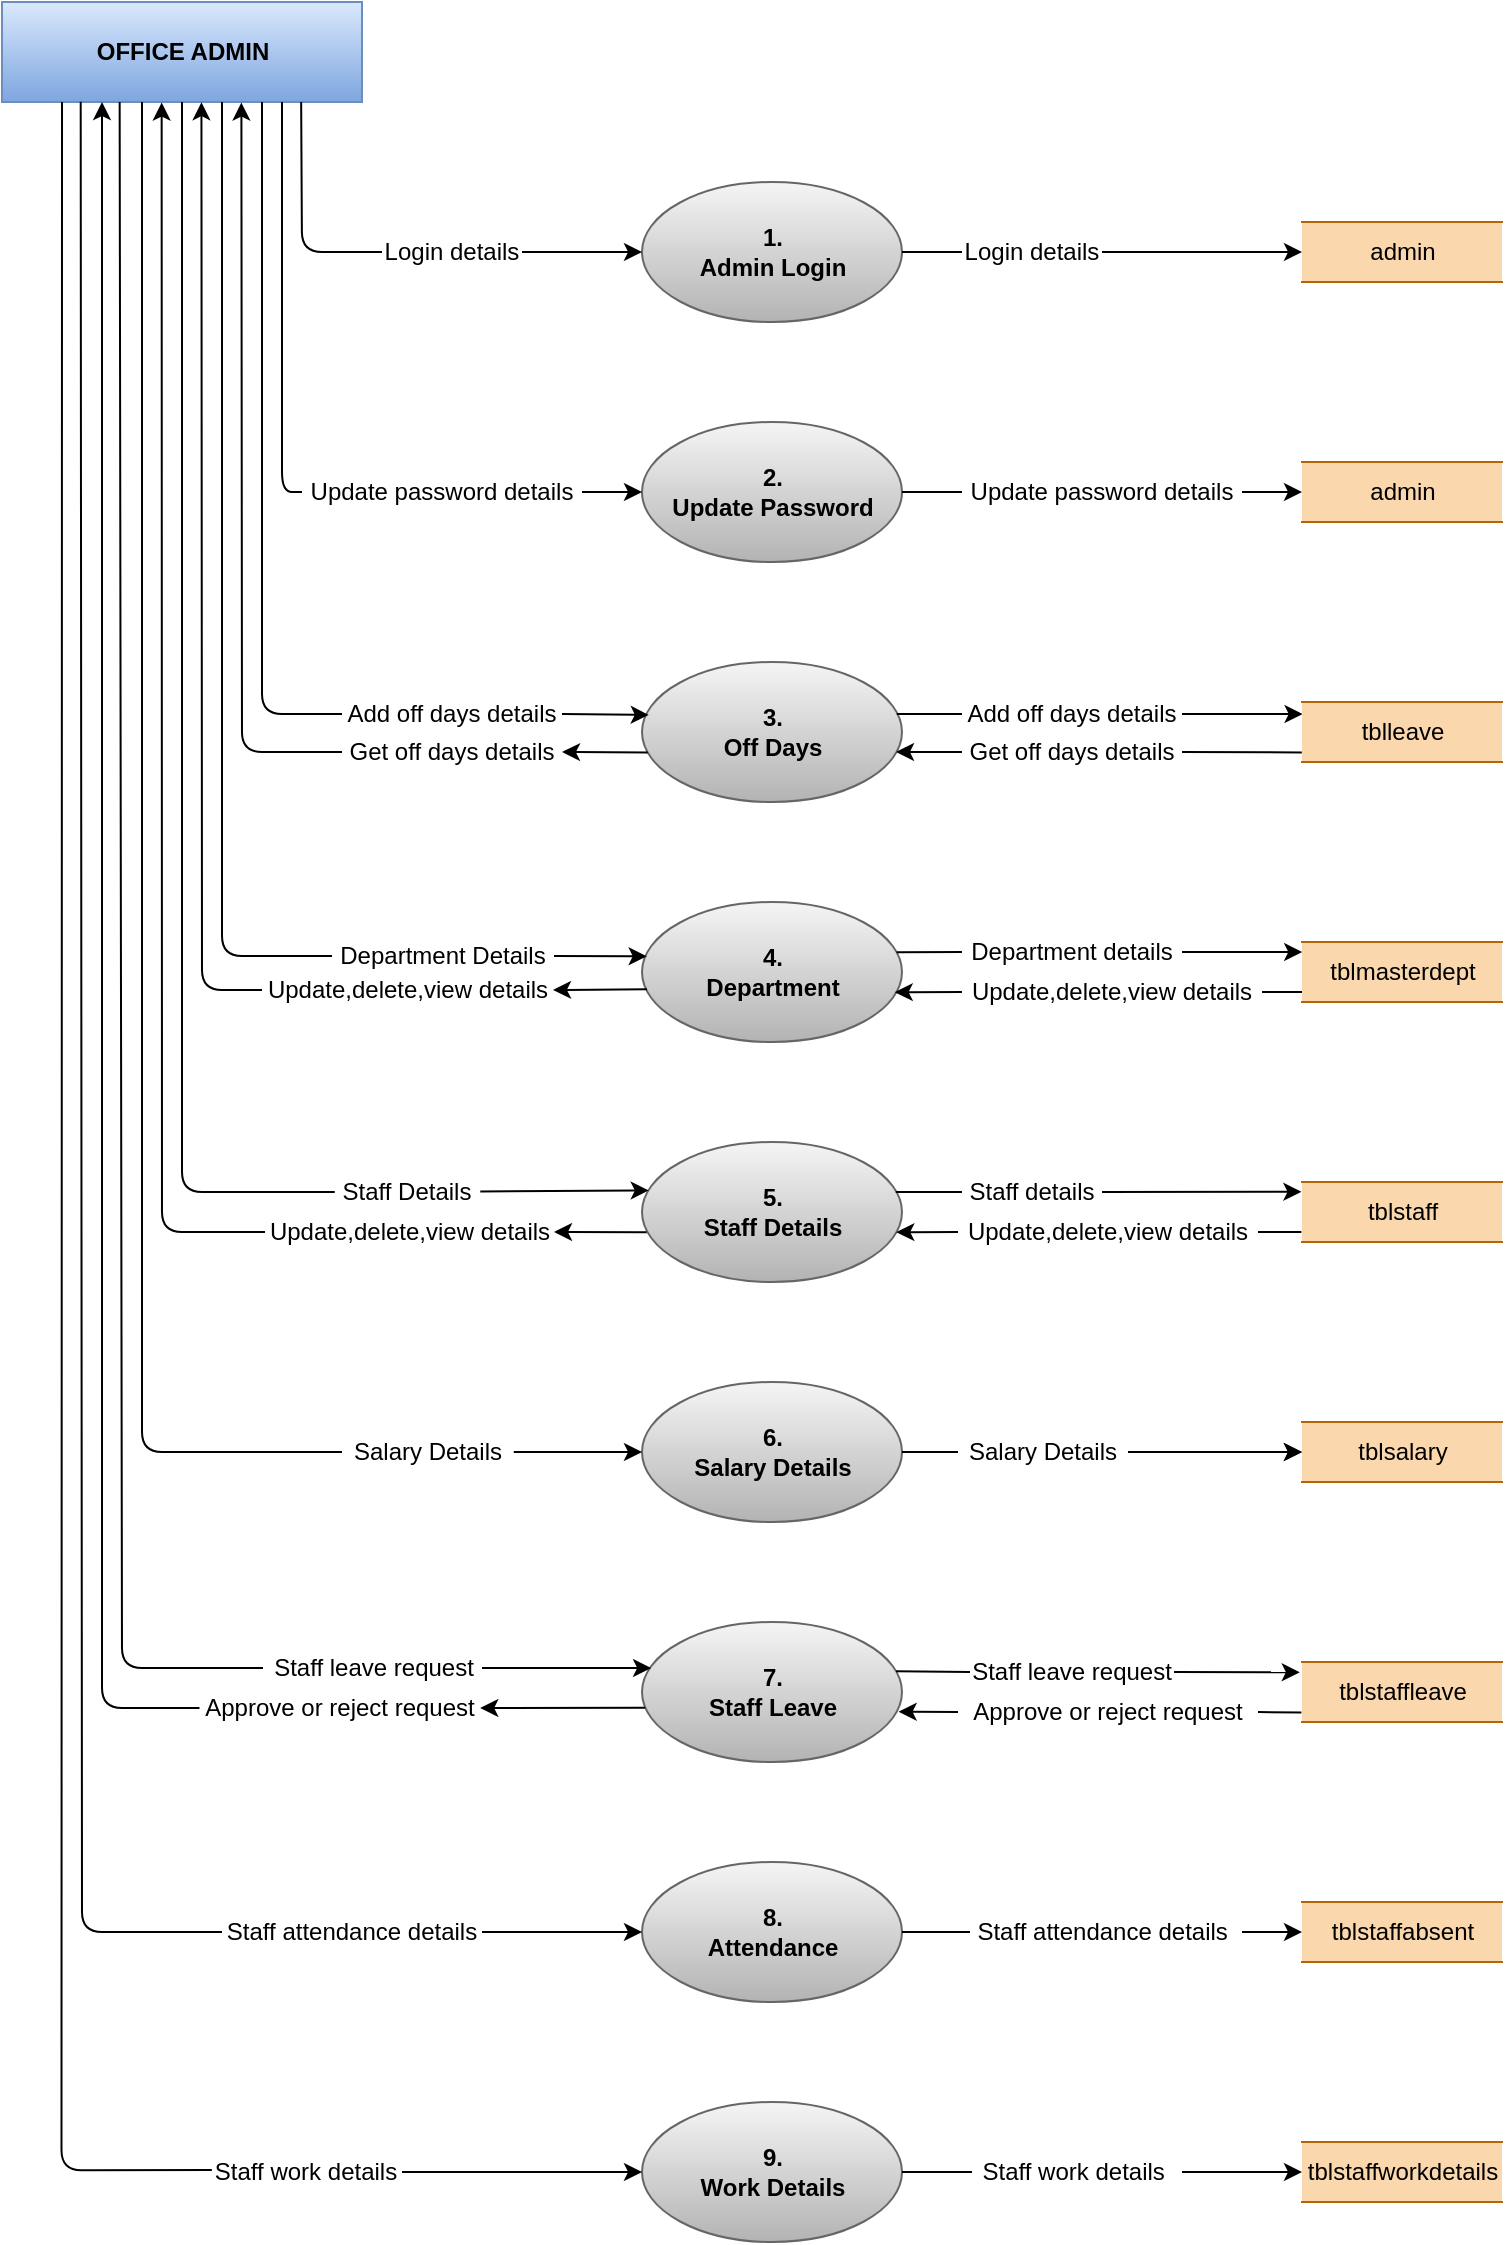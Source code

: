 <mxfile>
    <diagram id="O0kjptVvf6UF-LGHqbaI" name="Page-1">
        <mxGraphModel dx="1455" dy="1503" grid="1" gridSize="10" guides="1" tooltips="1" connect="1" arrows="1" fold="1" page="1" pageScale="1" pageWidth="827" pageHeight="1169" background="#ffffff" math="0" shadow="0">
            <root>
                <mxCell id="0"/>
                <mxCell id="1" parent="0"/>
                <mxCell id="2" value="&lt;font style=&quot;font-size: 12px;&quot;&gt;&lt;b&gt;OFFICE ADMIN&lt;/b&gt;&lt;/font&gt;" style="html=1;dashed=0;whitespace=wrap;fillColor=#dae8fc;strokeColor=#6c8ebf;gradientColor=#7ea6e0;fontColor=#000000;" parent="1" vertex="1">
                    <mxGeometry x="39" y="20" width="180" height="50" as="geometry"/>
                </mxCell>
                <mxCell id="42" value="" style="edgeStyle=none;html=1;strokeColor=#000000;fontColor=#000000;entryX=0;entryY=0.5;entryDx=0;entryDy=0;startArrow=none;" parent="1" source="43" target="21" edge="1">
                    <mxGeometry relative="1" as="geometry">
                        <mxPoint x="553" y="145" as="targetPoint"/>
                    </mxGeometry>
                </mxCell>
                <mxCell id="4" value="&lt;b&gt;1.&lt;br&gt;Admin Login&lt;br&gt;&lt;/b&gt;" style="shape=ellipse;html=1;dashed=0;whitespace=wrap;perimeter=ellipsePerimeter;fontSize=12;fillColor=#f5f5f5;gradientColor=#b3b3b3;strokeColor=#666666;fontColor=#000000;" parent="1" vertex="1">
                    <mxGeometry x="359" y="110" width="130" height="70" as="geometry"/>
                </mxCell>
                <mxCell id="50" value="" style="edgeStyle=none;html=1;strokeColor=#000000;fontColor=#000000;entryX=0;entryY=0.5;entryDx=0;entryDy=0;startArrow=none;" parent="1" source="51" target="22" edge="1">
                    <mxGeometry relative="1" as="geometry">
                        <mxPoint x="594" y="265" as="targetPoint"/>
                    </mxGeometry>
                </mxCell>
                <mxCell id="13" value="&lt;b&gt;2.&lt;br&gt;Update Password&lt;br&gt;&lt;/b&gt;" style="shape=ellipse;html=1;dashed=0;whitespace=wrap;perimeter=ellipsePerimeter;fontSize=12;fillColor=#f5f5f5;gradientColor=#b3b3b3;strokeColor=#666666;fontColor=#000000;" parent="1" vertex="1">
                    <mxGeometry x="359" y="230" width="130" height="70" as="geometry"/>
                </mxCell>
                <mxCell id="59" value="" style="edgeStyle=none;html=1;strokeColor=#000000;fontColor=#000000;startArrow=none;exitX=1;exitY=0.5;exitDx=0;exitDy=0;entryX=0.003;entryY=0.201;entryDx=0;entryDy=0;entryPerimeter=0;" parent="1" source="64" target="23" edge="1">
                    <mxGeometry relative="1" as="geometry">
                        <mxPoint x="669" y="380" as="targetPoint"/>
                    </mxGeometry>
                </mxCell>
                <mxCell id="14" value="&lt;b&gt;3.&lt;br&gt;Off Days&lt;br&gt;&lt;/b&gt;" style="shape=ellipse;html=1;dashed=0;whitespace=wrap;perimeter=ellipsePerimeter;fontSize=12;fillColor=#f5f5f5;gradientColor=#b3b3b3;strokeColor=#666666;fontColor=#000000;" parent="1" vertex="1">
                    <mxGeometry x="359" y="350" width="130" height="70" as="geometry"/>
                </mxCell>
                <mxCell id="89" value="" style="edgeStyle=none;html=1;strokeColor=#000000;fontColor=#000000;entryX=0.001;entryY=0.168;entryDx=0;entryDy=0;entryPerimeter=0;exitX=1;exitY=0.5;exitDx=0;exitDy=0;startArrow=none;" parent="1" source="90" target="24" edge="1">
                    <mxGeometry relative="1" as="geometry">
                        <mxPoint x="489" y="498" as="sourcePoint"/>
                        <mxPoint x="594" y="505" as="targetPoint"/>
                    </mxGeometry>
                </mxCell>
                <mxCell id="15" value="&lt;b&gt;4.&lt;br&gt;Department&lt;br&gt;&lt;/b&gt;" style="shape=ellipse;html=1;dashed=0;whitespace=wrap;perimeter=ellipsePerimeter;fontSize=12;fillColor=#f5f5f5;gradientColor=#b3b3b3;strokeColor=#666666;fontColor=#000000;" parent="1" vertex="1">
                    <mxGeometry x="359" y="470" width="130" height="70" as="geometry"/>
                </mxCell>
                <mxCell id="102" value="" style="edgeStyle=none;html=1;strokeColor=#000000;fontColor=#000000;entryX=-0.003;entryY=0.164;entryDx=0;entryDy=0;startArrow=none;exitX=1;exitY=0.5;exitDx=0;exitDy=0;entryPerimeter=0;" parent="1" source="105" target="25" edge="1">
                    <mxGeometry relative="1" as="geometry">
                        <mxPoint x="599" y="617.5" as="sourcePoint"/>
                        <mxPoint x="594" y="625" as="targetPoint"/>
                    </mxGeometry>
                </mxCell>
                <mxCell id="16" value="&lt;b&gt;5.&lt;br&gt;Staff Details&lt;br&gt;&lt;/b&gt;" style="shape=ellipse;html=1;dashed=0;whitespace=wrap;perimeter=ellipsePerimeter;fontSize=12;fillColor=#f5f5f5;gradientColor=#b3b3b3;strokeColor=#666666;fontColor=#000000;" parent="1" vertex="1">
                    <mxGeometry x="359" y="590" width="130" height="70" as="geometry"/>
                </mxCell>
                <mxCell id="122" value="" style="edgeStyle=none;html=1;strokeColor=#000000;fontColor=#000000;entryX=0;entryY=0.5;entryDx=0;entryDy=0;startArrow=none;" parent="1" source="123" target="26" edge="1">
                    <mxGeometry relative="1" as="geometry">
                        <mxPoint x="594" y="745.0" as="targetPoint"/>
                    </mxGeometry>
                </mxCell>
                <mxCell id="17" value="&lt;b&gt;6.&lt;br&gt;Salary Details&lt;br&gt;&lt;/b&gt;" style="shape=ellipse;html=1;dashed=0;whitespace=wrap;perimeter=ellipsePerimeter;fontSize=12;fillColor=#f5f5f5;gradientColor=#b3b3b3;strokeColor=#666666;fontColor=#000000;" parent="1" vertex="1">
                    <mxGeometry x="359" y="710" width="130" height="70" as="geometry"/>
                </mxCell>
                <mxCell id="18" value="&lt;b&gt;7.&lt;br&gt;Staff Leave&lt;br&gt;&lt;/b&gt;" style="shape=ellipse;html=1;dashed=0;whitespace=wrap;perimeter=ellipsePerimeter;fontSize=12;fillColor=#f5f5f5;gradientColor=#b3b3b3;strokeColor=#666666;fontColor=#000000;" parent="1" vertex="1">
                    <mxGeometry x="359" y="830" width="130" height="70" as="geometry"/>
                </mxCell>
                <mxCell id="144" value="" style="edgeStyle=none;html=1;strokeColor=#000000;fontColor=#000000;entryX=0;entryY=0.5;entryDx=0;entryDy=0;startArrow=none;" parent="1" source="145" target="29" edge="1">
                    <mxGeometry relative="1" as="geometry">
                        <mxPoint x="594" y="985" as="targetPoint"/>
                    </mxGeometry>
                </mxCell>
                <mxCell id="19" value="&lt;b&gt;8.&lt;br&gt;Attendance&lt;br&gt;&lt;/b&gt;" style="shape=ellipse;html=1;dashed=0;whitespace=wrap;perimeter=ellipsePerimeter;fontSize=12;fillColor=#f5f5f5;gradientColor=#b3b3b3;strokeColor=#666666;fontColor=#000000;" parent="1" vertex="1">
                    <mxGeometry x="359" y="950" width="130" height="70" as="geometry"/>
                </mxCell>
                <mxCell id="152" value="" style="edgeStyle=none;html=1;strokeColor=#000000;fontColor=#000000;entryX=0;entryY=0.5;entryDx=0;entryDy=0;startArrow=none;" parent="1" source="153" target="30" edge="1">
                    <mxGeometry relative="1" as="geometry">
                        <mxPoint x="594" y="1105" as="targetPoint"/>
                    </mxGeometry>
                </mxCell>
                <mxCell id="20" value="&lt;b&gt;9.&lt;br&gt;Work Details&lt;br&gt;&lt;/b&gt;" style="shape=ellipse;html=1;dashed=0;whitespace=wrap;perimeter=ellipsePerimeter;fontSize=12;fillColor=#f5f5f5;gradientColor=#b3b3b3;strokeColor=#666666;fontColor=#000000;" parent="1" vertex="1">
                    <mxGeometry x="359" y="1070" width="130" height="70" as="geometry"/>
                </mxCell>
                <mxCell id="21" value="&lt;font color=&quot;#000000&quot;&gt;admin&lt;/font&gt;" style="html=1;dashed=0;whitespace=wrap;shape=partialRectangle;right=0;left=0;fontSize=12;fillColor=#fad7ac;strokeColor=#b46504;" parent="1" vertex="1">
                    <mxGeometry x="689" y="130" width="100" height="30" as="geometry"/>
                </mxCell>
                <mxCell id="22" value="&lt;font color=&quot;#000000&quot;&gt;admin&lt;/font&gt;" style="html=1;dashed=0;whitespace=wrap;shape=partialRectangle;right=0;left=0;fontSize=12;fillColor=#fad7ac;strokeColor=#b46504;" parent="1" vertex="1">
                    <mxGeometry x="689" y="250" width="100" height="30" as="geometry"/>
                </mxCell>
                <mxCell id="23" value="&lt;font color=&quot;#000000&quot;&gt;tblleave&lt;/font&gt;" style="html=1;dashed=0;whitespace=wrap;shape=partialRectangle;right=0;left=0;fontSize=12;fillColor=#fad7ac;strokeColor=#b46504;" parent="1" vertex="1">
                    <mxGeometry x="689" y="370" width="100" height="30" as="geometry"/>
                </mxCell>
                <mxCell id="24" value="&lt;font color=&quot;#000000&quot;&gt;tblmasterdept&lt;/font&gt;" style="html=1;dashed=0;whitespace=wrap;shape=partialRectangle;right=0;left=0;fontSize=12;fillColor=#fad7ac;strokeColor=#b46504;" parent="1" vertex="1">
                    <mxGeometry x="689" y="490" width="100" height="30" as="geometry"/>
                </mxCell>
                <mxCell id="25" value="&lt;font color=&quot;#000000&quot;&gt;tblstaff&lt;/font&gt;" style="html=1;dashed=0;whitespace=wrap;shape=partialRectangle;right=0;left=0;fontSize=12;fillColor=#fad7ac;strokeColor=#b46504;" parent="1" vertex="1">
                    <mxGeometry x="689" y="610" width="100" height="30" as="geometry"/>
                </mxCell>
                <mxCell id="26" value="&lt;font color=&quot;#000000&quot;&gt;tblsalary&lt;/font&gt;" style="html=1;dashed=0;whitespace=wrap;shape=partialRectangle;right=0;left=0;fontSize=12;fillColor=#fad7ac;strokeColor=#b46504;" parent="1" vertex="1">
                    <mxGeometry x="689" y="730" width="100" height="30" as="geometry"/>
                </mxCell>
                <mxCell id="27" value="&lt;font color=&quot;#000000&quot;&gt;tblstaffleave&lt;/font&gt;&lt;span style=&quot;color: rgba(0, 0, 0, 0); font-family: monospace; font-size: 0px; text-align: start;&quot;&gt;%3CmxGraphModel%3E%3Croot%3E%3CmxCell%20id%3D%220%22%2F%3E%3CmxCell%20id%3D%221%22%20parent%3D%220%22%2F%3E%3CmxCell%20id%3D%222%22%20value%3D%22%26lt%3Bfont%20color%3D%26quot%3B%23000000%26quot%3B%26gt%3Btblsalary%26lt%3B%2Ffont%26gt%3B%22%20style%3D%22html%3D1%3Bdashed%3D0%3Bwhitespace%3Dwrap%3Bshape%3DpartialRectangle%3Bright%3D0%3Bleft%3D0%3BfontSize%3D12%3BfillColor%3Dnone%3BstrokeColor%3D%23000000%3B%22%20vertex%3D%221%22%20parent%3D%221%22%3E%3CmxGeometry%20x%3D%22690%22%20y%3D%22740%22%20width%3D%22100%22%20height%3D%2230%22%20as%3D%22geometry%22%2F%3E%3C%2FmxCell%3E%3C%2Froot%3E%3C%2FmxGraphModel%3E&lt;/span&gt;" style="html=1;dashed=0;whitespace=wrap;shape=partialRectangle;right=0;left=0;fontSize=12;fillColor=#fad7ac;strokeColor=#b46504;" parent="1" vertex="1">
                    <mxGeometry x="689" y="850" width="100" height="30" as="geometry"/>
                </mxCell>
                <mxCell id="29" value="&lt;font color=&quot;#000000&quot;&gt;tblstaffabsent&lt;/font&gt;" style="html=1;dashed=0;whitespace=wrap;shape=partialRectangle;right=0;left=0;fontSize=12;fillColor=#fad7ac;strokeColor=#b46504;" parent="1" vertex="1">
                    <mxGeometry x="689" y="970" width="100" height="30" as="geometry"/>
                </mxCell>
                <mxCell id="30" value="&lt;font color=&quot;#000000&quot;&gt;tblstaffworkdetails&lt;/font&gt;" style="html=1;dashed=0;whitespace=wrap;shape=partialRectangle;right=0;left=0;fontSize=12;fillColor=#fad7ac;strokeColor=#b46504;" parent="1" vertex="1">
                    <mxGeometry x="689" y="1090" width="100" height="30" as="geometry"/>
                </mxCell>
                <mxCell id="39" value="" style="endArrow=none;html=1;strokeColor=#000000;entryX=0;entryY=0.5;entryDx=0;entryDy=0;exitX=0.831;exitY=0.999;exitDx=0;exitDy=0;exitPerimeter=0;" parent="1" source="2" target="38" edge="1">
                    <mxGeometry width="50" height="50" relative="1" as="geometry">
                        <mxPoint x="188" y="70" as="sourcePoint"/>
                        <mxPoint x="209" y="140" as="targetPoint"/>
                        <Array as="points">
                            <mxPoint x="189" y="145"/>
                        </Array>
                    </mxGeometry>
                </mxCell>
                <mxCell id="40" value="" style="edgeStyle=none;html=1;strokeColor=#000000;fontColor=#000000;" parent="1" source="38" target="4" edge="1">
                    <mxGeometry relative="1" as="geometry"/>
                </mxCell>
                <mxCell id="38" value="Login details" style="text;html=1;strokeColor=none;fillColor=none;align=center;verticalAlign=middle;whiteSpace=wrap;rounded=0;fontColor=#000000;" parent="1" vertex="1">
                    <mxGeometry x="229" y="130" width="70" height="30" as="geometry"/>
                </mxCell>
                <mxCell id="44" value="" style="edgeStyle=none;html=1;strokeColor=#000000;fontColor=#000000;entryX=0;entryY=0.5;entryDx=0;entryDy=0;endArrow=none;" parent="1" source="4" target="43" edge="1">
                    <mxGeometry relative="1" as="geometry">
                        <mxPoint x="448" y="145" as="sourcePoint"/>
                        <mxPoint x="659" y="145" as="targetPoint"/>
                    </mxGeometry>
                </mxCell>
                <mxCell id="43" value="Login details" style="text;html=1;strokeColor=none;fillColor=none;align=center;verticalAlign=middle;whiteSpace=wrap;rounded=0;fontColor=#000000;" parent="1" vertex="1">
                    <mxGeometry x="519" y="130" width="70" height="30" as="geometry"/>
                </mxCell>
                <mxCell id="45" value="" style="endArrow=none;html=1;strokeColor=#000000;entryX=0;entryY=0.5;entryDx=0;entryDy=0;" parent="1" target="46" edge="1">
                    <mxGeometry width="50" height="50" relative="1" as="geometry">
                        <mxPoint x="179" y="70" as="sourcePoint"/>
                        <mxPoint x="179" y="270" as="targetPoint"/>
                        <Array as="points">
                            <mxPoint x="179" y="265"/>
                        </Array>
                    </mxGeometry>
                </mxCell>
                <mxCell id="48" value="" style="edgeStyle=none;html=1;strokeColor=#000000;fontColor=#000000;" parent="1" source="46" target="13" edge="1">
                    <mxGeometry relative="1" as="geometry"/>
                </mxCell>
                <mxCell id="46" value="Update password details" style="text;html=1;strokeColor=none;fillColor=none;align=center;verticalAlign=middle;whiteSpace=wrap;rounded=0;fontColor=#000000;" parent="1" vertex="1">
                    <mxGeometry x="189" y="250" width="140" height="30" as="geometry"/>
                </mxCell>
                <mxCell id="52" value="" style="edgeStyle=none;html=1;strokeColor=#000000;fontColor=#000000;entryX=0;entryY=0.5;entryDx=0;entryDy=0;endArrow=none;" parent="1" source="13" target="51" edge="1">
                    <mxGeometry relative="1" as="geometry">
                        <mxPoint x="489" y="265" as="sourcePoint"/>
                        <mxPoint x="659" y="265" as="targetPoint"/>
                    </mxGeometry>
                </mxCell>
                <mxCell id="51" value="Update password details" style="text;html=1;strokeColor=none;fillColor=none;align=center;verticalAlign=middle;whiteSpace=wrap;rounded=0;fontColor=#000000;" parent="1" vertex="1">
                    <mxGeometry x="519" y="250" width="140" height="30" as="geometry"/>
                </mxCell>
                <mxCell id="53" value="" style="endArrow=none;html=1;strokeColor=#000000;entryX=0;entryY=0.5;entryDx=0;entryDy=0;" parent="1" target="56" edge="1">
                    <mxGeometry width="50" height="50" relative="1" as="geometry">
                        <mxPoint x="169" y="70" as="sourcePoint"/>
                        <mxPoint x="189" y="375" as="targetPoint"/>
                        <Array as="points">
                            <mxPoint x="169" y="376"/>
                        </Array>
                    </mxGeometry>
                </mxCell>
                <mxCell id="57" value="" style="edgeStyle=none;html=1;strokeColor=#000000;fontColor=#000000;entryX=0.026;entryY=0.378;entryDx=0;entryDy=0;entryPerimeter=0;exitX=1;exitY=0.5;exitDx=0;exitDy=0;" parent="1" source="56" target="14" edge="1">
                    <mxGeometry relative="1" as="geometry">
                        <mxPoint x="319" y="376" as="sourcePoint"/>
                    </mxGeometry>
                </mxCell>
                <mxCell id="56" value="Add off days details" style="text;html=1;strokeColor=none;fillColor=none;align=center;verticalAlign=middle;whiteSpace=wrap;rounded=0;fontColor=#000000;" parent="1" vertex="1">
                    <mxGeometry x="209" y="366" width="110" height="20" as="geometry"/>
                </mxCell>
                <mxCell id="65" value="" style="edgeStyle=none;html=1;strokeColor=#000000;fontColor=#000000;endArrow=none;exitX=0.98;exitY=0.361;exitDx=0;exitDy=0;exitPerimeter=0;entryX=0;entryY=0.5;entryDx=0;entryDy=0;" parent="1" target="64" edge="1">
                    <mxGeometry relative="1" as="geometry">
                        <mxPoint x="486.4" y="376" as="sourcePoint"/>
                        <mxPoint x="519" y="376" as="targetPoint"/>
                    </mxGeometry>
                </mxCell>
                <mxCell id="64" value="Add off days details" style="text;html=1;strokeColor=none;fillColor=none;align=center;verticalAlign=middle;whiteSpace=wrap;rounded=0;fontColor=#000000;" parent="1" vertex="1">
                    <mxGeometry x="519" y="371" width="110" height="10" as="geometry"/>
                </mxCell>
                <mxCell id="67" value="" style="endArrow=classic;html=1;strokeColor=#000000;fontColor=#000000;startArrow=none;exitX=0;exitY=0.5;exitDx=0;exitDy=0;" parent="1" source="69" edge="1">
                    <mxGeometry width="50" height="50" relative="1" as="geometry">
                        <mxPoint x="519" y="394.5" as="sourcePoint"/>
                        <mxPoint x="486" y="395" as="targetPoint"/>
                    </mxGeometry>
                </mxCell>
                <mxCell id="68" value="" style="endArrow=classic;html=1;strokeColor=#000000;fontColor=#000000;exitX=0;exitY=0.5;exitDx=0;exitDy=0;entryX=0.665;entryY=1.006;entryDx=0;entryDy=0;entryPerimeter=0;" parent="1" source="71" target="2" edge="1">
                    <mxGeometry width="50" height="50" relative="1" as="geometry">
                        <mxPoint x="349" y="540" as="sourcePoint"/>
                        <mxPoint x="139" y="80" as="targetPoint"/>
                        <Array as="points">
                            <mxPoint x="159" y="395"/>
                        </Array>
                    </mxGeometry>
                </mxCell>
                <mxCell id="71" value="Get off days details" style="text;html=1;strokeColor=none;fillColor=none;align=center;verticalAlign=middle;whiteSpace=wrap;rounded=0;fontColor=#000000;" parent="1" vertex="1">
                    <mxGeometry x="209" y="385" width="110" height="20" as="geometry"/>
                </mxCell>
                <mxCell id="77" value="" style="endArrow=classic;html=1;strokeColor=#000000;fontColor=#000000;exitX=0.022;exitY=0.647;exitDx=0;exitDy=0;exitPerimeter=0;entryX=1;entryY=0.5;entryDx=0;entryDy=0;" parent="1" source="14" target="71" edge="1">
                    <mxGeometry width="50" height="50" relative="1" as="geometry">
                        <mxPoint x="259" y="500" as="sourcePoint"/>
                        <mxPoint x="319" y="395" as="targetPoint"/>
                    </mxGeometry>
                </mxCell>
                <mxCell id="79" value="" style="endArrow=none;html=1;strokeColor=#000000;fontColor=#000000;exitX=-0.001;exitY=0.841;exitDx=0;exitDy=0;entryX=1;entryY=0.5;entryDx=0;entryDy=0;exitPerimeter=0;" parent="1" source="23" target="69" edge="1">
                    <mxGeometry width="50" height="50" relative="1" as="geometry">
                        <mxPoint x="689.0" y="400" as="sourcePoint"/>
                        <mxPoint x="649" y="393" as="targetPoint"/>
                    </mxGeometry>
                </mxCell>
                <mxCell id="69" value="Get off days details" style="text;html=1;strokeColor=none;fillColor=none;align=center;verticalAlign=middle;whiteSpace=wrap;rounded=0;fontColor=#000000;" parent="1" vertex="1">
                    <mxGeometry x="519" y="390" width="110" height="10" as="geometry"/>
                </mxCell>
                <mxCell id="85" value="" style="endArrow=none;html=1;strokeColor=#000000;entryX=0;entryY=0.5;entryDx=0;entryDy=0;" parent="1" target="87" edge="1">
                    <mxGeometry width="50" height="50" relative="1" as="geometry">
                        <mxPoint x="149" y="70" as="sourcePoint"/>
                        <mxPoint x="149" y="490" as="targetPoint"/>
                        <Array as="points">
                            <mxPoint x="149" y="497"/>
                        </Array>
                    </mxGeometry>
                </mxCell>
                <mxCell id="86" value="" style="edgeStyle=none;html=1;strokeColor=#000000;fontColor=#000000;entryX=0.018;entryY=0.388;entryDx=0;entryDy=0;entryPerimeter=0;exitX=1;exitY=0.5;exitDx=0;exitDy=0;" parent="1" source="87" target="15" edge="1">
                    <mxGeometry relative="1" as="geometry">
                        <mxPoint x="319" y="497" as="sourcePoint"/>
                        <mxPoint x="362.38" y="490.46" as="targetPoint"/>
                    </mxGeometry>
                </mxCell>
                <mxCell id="87" value="Department Details" style="text;html=1;strokeColor=none;fillColor=none;align=center;verticalAlign=middle;whiteSpace=wrap;rounded=0;fontColor=#000000;" parent="1" vertex="1">
                    <mxGeometry x="204" y="490" width="111" height="14" as="geometry"/>
                </mxCell>
                <mxCell id="91" value="" style="edgeStyle=none;html=1;strokeColor=#000000;fontColor=#000000;entryX=0;entryY=0.5;entryDx=0;entryDy=0;exitX=0.979;exitY=0.359;exitDx=0;exitDy=0;exitPerimeter=0;endArrow=none;" parent="1" source="15" target="90" edge="1">
                    <mxGeometry relative="1" as="geometry">
                        <mxPoint x="487.31" y="496.6" as="sourcePoint"/>
                        <mxPoint x="689.1" y="496.06" as="targetPoint"/>
                    </mxGeometry>
                </mxCell>
                <mxCell id="90" value="Department details" style="text;html=1;strokeColor=none;fillColor=none;align=center;verticalAlign=middle;whiteSpace=wrap;rounded=0;fontColor=#000000;" parent="1" vertex="1">
                    <mxGeometry x="519" y="490" width="110" height="10" as="geometry"/>
                </mxCell>
                <mxCell id="93" value="Update,delete,view details" style="text;html=1;strokeColor=none;fillColor=none;align=center;verticalAlign=middle;whiteSpace=wrap;rounded=0;fontColor=#000000;" parent="1" vertex="1">
                    <mxGeometry x="519" y="510" width="150" height="10" as="geometry"/>
                </mxCell>
                <mxCell id="95" value="" style="endArrow=none;html=1;strokeColor=#000000;fontColor=#000000;entryX=1;entryY=0.5;entryDx=0;entryDy=0;" parent="1" target="93" edge="1">
                    <mxGeometry width="50" height="50" relative="1" as="geometry">
                        <mxPoint x="689" y="515" as="sourcePoint"/>
                        <mxPoint x="629.1" y="540" as="targetPoint"/>
                    </mxGeometry>
                </mxCell>
                <mxCell id="96" value="" style="endArrow=classic;html=1;strokeColor=#000000;fontColor=#000000;startArrow=none;exitX=0;exitY=0.5;exitDx=0;exitDy=0;entryX=0.972;entryY=0.644;entryDx=0;entryDy=0;entryPerimeter=0;" parent="1" source="93" target="15" edge="1">
                    <mxGeometry width="50" height="50" relative="1" as="geometry">
                        <mxPoint x="519" y="530" as="sourcePoint"/>
                        <mxPoint x="486" y="530" as="targetPoint"/>
                    </mxGeometry>
                </mxCell>
                <mxCell id="97" value="" style="endArrow=classic;html=1;strokeColor=#000000;fontColor=#000000;exitX=0.019;exitY=0.624;exitDx=0;exitDy=0;exitPerimeter=0;entryX=1;entryY=0.5;entryDx=0;entryDy=0;" parent="1" source="15" target="98" edge="1">
                    <mxGeometry width="50" height="50" relative="1" as="geometry">
                        <mxPoint x="359" y="550" as="sourcePoint"/>
                        <mxPoint x="319" y="515" as="targetPoint"/>
                    </mxGeometry>
                </mxCell>
                <mxCell id="98" value="Update,delete,view details" style="text;html=1;strokeColor=none;fillColor=none;align=center;verticalAlign=middle;whiteSpace=wrap;rounded=0;fontColor=#000000;" parent="1" vertex="1">
                    <mxGeometry x="169" y="507" width="145.5" height="14" as="geometry"/>
                </mxCell>
                <mxCell id="99" value="" style="endArrow=classic;html=1;strokeColor=#000000;fontColor=#000000;exitX=0;exitY=0.5;exitDx=0;exitDy=0;entryX=0.554;entryY=1.002;entryDx=0;entryDy=0;entryPerimeter=0;" parent="1" source="98" target="2" edge="1">
                    <mxGeometry width="50" height="50" relative="1" as="geometry">
                        <mxPoint x="169.0" y="510" as="sourcePoint"/>
                        <mxPoint x="139" y="180" as="targetPoint"/>
                        <Array as="points">
                            <mxPoint x="139" y="514"/>
                        </Array>
                    </mxGeometry>
                </mxCell>
                <mxCell id="100" value="" style="endArrow=none;html=1;strokeColor=#000000;entryX=0;entryY=0.5;entryDx=0;entryDy=0;" parent="1" target="111" edge="1">
                    <mxGeometry width="50" height="50" relative="1" as="geometry">
                        <mxPoint x="129" y="70" as="sourcePoint"/>
                        <mxPoint x="199" y="625" as="targetPoint"/>
                        <Array as="points">
                            <mxPoint x="129" y="615"/>
                        </Array>
                    </mxGeometry>
                </mxCell>
                <mxCell id="104" value="" style="edgeStyle=none;html=1;strokeColor=#000000;fontColor=#000000;entryX=0;entryY=0.5;entryDx=0;entryDy=0;endArrow=none;exitX=0.976;exitY=0.357;exitDx=0;exitDy=0;exitPerimeter=0;" parent="1" source="16" target="105" edge="1">
                    <mxGeometry relative="1" as="geometry">
                        <mxPoint x="489" y="615" as="sourcePoint"/>
                        <mxPoint x="519" y="625" as="targetPoint"/>
                    </mxGeometry>
                </mxCell>
                <mxCell id="105" value="Staff details" style="text;html=1;strokeColor=none;fillColor=none;align=center;verticalAlign=middle;whiteSpace=wrap;rounded=0;fontColor=#000000;" parent="1" vertex="1">
                    <mxGeometry x="519" y="610" width="70" height="10" as="geometry"/>
                </mxCell>
                <mxCell id="106" value="Update,delete,view details" style="text;html=1;strokeColor=none;fillColor=none;align=center;verticalAlign=middle;whiteSpace=wrap;rounded=0;fontColor=#000000;" parent="1" vertex="1">
                    <mxGeometry x="517" y="630" width="150" height="10" as="geometry"/>
                </mxCell>
                <mxCell id="107" value="" style="endArrow=none;html=1;strokeColor=#000000;fontColor=#000000;exitX=-0.003;exitY=0.833;exitDx=0;exitDy=0;exitPerimeter=0;entryX=1;entryY=0.5;entryDx=0;entryDy=0;" parent="1" source="25" target="106" edge="1">
                    <mxGeometry width="50" height="50" relative="1" as="geometry">
                        <mxPoint x="667" y="660" as="sourcePoint"/>
                        <mxPoint x="617" y="680" as="targetPoint"/>
                    </mxGeometry>
                </mxCell>
                <mxCell id="108" value="" style="endArrow=classic;html=1;strokeColor=#000000;fontColor=#000000;startArrow=none;exitX=0;exitY=0.5;exitDx=0;exitDy=0;entryX=0.978;entryY=0.644;entryDx=0;entryDy=0;entryPerimeter=0;" parent="1" source="106" target="16" edge="1">
                    <mxGeometry width="50" height="50" relative="1" as="geometry">
                        <mxPoint x="517" y="650" as="sourcePoint"/>
                        <mxPoint x="483.36" y="650.08" as="targetPoint"/>
                    </mxGeometry>
                </mxCell>
                <mxCell id="112" value="" style="edgeStyle=none;html=1;strokeColor=#000000;fontColor=#000000;entryX=0.026;entryY=0.346;entryDx=0;entryDy=0;entryPerimeter=0;" parent="1" source="111" target="16" edge="1">
                    <mxGeometry relative="1" as="geometry"/>
                </mxCell>
                <mxCell id="111" value="Staff Details" style="text;html=1;strokeColor=none;fillColor=none;align=center;verticalAlign=middle;whiteSpace=wrap;rounded=0;fontColor=#000000;" parent="1" vertex="1">
                    <mxGeometry x="205.37" y="608" width="72.75" height="14" as="geometry"/>
                </mxCell>
                <mxCell id="113" value="" style="endArrow=classic;html=1;strokeColor=#000000;fontColor=#000000;exitX=0.018;exitY=0.644;exitDx=0;exitDy=0;exitPerimeter=0;entryX=1;entryY=0.5;entryDx=0;entryDy=0;" parent="1" source="16" target="114" edge="1">
                    <mxGeometry width="50" height="50" relative="1" as="geometry">
                        <mxPoint x="359" y="635" as="sourcePoint"/>
                        <mxPoint x="309" y="635" as="targetPoint"/>
                    </mxGeometry>
                </mxCell>
                <mxCell id="114" value="Update,delete,view details" style="text;html=1;strokeColor=none;fillColor=none;align=center;verticalAlign=middle;whiteSpace=wrap;rounded=0;fontColor=#000000;" parent="1" vertex="1">
                    <mxGeometry x="169.5" y="628" width="145.5" height="14" as="geometry"/>
                </mxCell>
                <mxCell id="115" value="" style="endArrow=classic;html=1;strokeColor=#000000;fontColor=#000000;exitX=0;exitY=0.5;exitDx=0;exitDy=0;entryX=0.523;entryY=1.045;entryDx=0;entryDy=0;entryPerimeter=0;" parent="1" edge="1">
                    <mxGeometry width="50" height="50" relative="1" as="geometry">
                        <mxPoint x="170.5" y="635.0" as="sourcePoint"/>
                        <mxPoint x="118.83" y="70.25" as="targetPoint"/>
                        <Array as="points">
                            <mxPoint x="119" y="635"/>
                        </Array>
                    </mxGeometry>
                </mxCell>
                <mxCell id="117" value="" style="endArrow=none;html=1;strokeColor=#000000;entryX=0;entryY=0.5;entryDx=0;entryDy=0;" parent="1" target="119" edge="1">
                    <mxGeometry width="50" height="50" relative="1" as="geometry">
                        <mxPoint x="109" y="70" as="sourcePoint"/>
                        <mxPoint x="209" y="745" as="targetPoint"/>
                        <Array as="points">
                            <mxPoint x="109" y="745"/>
                        </Array>
                    </mxGeometry>
                </mxCell>
                <mxCell id="120" value="" style="edgeStyle=none;html=1;strokeColor=#000000;fontColor=#000000;" parent="1" source="119" target="17" edge="1">
                    <mxGeometry relative="1" as="geometry"/>
                </mxCell>
                <mxCell id="119" value="Salary Details" style="text;html=1;strokeColor=none;fillColor=none;align=center;verticalAlign=middle;whiteSpace=wrap;rounded=0;fontColor=#000000;" parent="1" vertex="1">
                    <mxGeometry x="209" y="738" width="85.88" height="14" as="geometry"/>
                </mxCell>
                <mxCell id="124" value="" style="edgeStyle=none;html=1;strokeColor=#000000;fontColor=#000000;entryX=0;entryY=0.5;entryDx=0;entryDy=0;endArrow=none;" parent="1" source="17" target="123" edge="1">
                    <mxGeometry relative="1" as="geometry">
                        <mxPoint x="489.0" y="745.0" as="sourcePoint"/>
                        <mxPoint x="689" y="745.0" as="targetPoint"/>
                    </mxGeometry>
                </mxCell>
                <mxCell id="125" value="" style="edgeStyle=none;html=1;strokeColor=#000000;fontColor=#000000;" parent="1" source="123" target="26" edge="1">
                    <mxGeometry relative="1" as="geometry"/>
                </mxCell>
                <mxCell id="123" value="Salary Details" style="text;html=1;strokeColor=none;fillColor=none;align=center;verticalAlign=middle;whiteSpace=wrap;rounded=0;fontColor=#000000;" parent="1" vertex="1">
                    <mxGeometry x="517" y="730" width="85" height="30" as="geometry"/>
                </mxCell>
                <mxCell id="126" value="" style="edgeStyle=none;html=1;strokeColor=#000000;fontColor=#000000;entryX=-0.011;entryY=0.171;entryDx=0;entryDy=0;startArrow=none;entryPerimeter=0;exitX=1;exitY=0.5;exitDx=0;exitDy=0;" parent="1" source="128" target="27" edge="1">
                    <mxGeometry relative="1" as="geometry">
                        <mxPoint x="629" y="855" as="sourcePoint"/>
                        <mxPoint x="678.7" y="860.0" as="targetPoint"/>
                    </mxGeometry>
                </mxCell>
                <mxCell id="127" value="" style="edgeStyle=none;html=1;strokeColor=#000000;fontColor=#000000;endArrow=none;exitX=0.977;exitY=0.352;exitDx=0;exitDy=0;exitPerimeter=0;entryX=0;entryY=0.5;entryDx=0;entryDy=0;" parent="1" source="18" target="128" edge="1">
                    <mxGeometry relative="1" as="geometry">
                        <mxPoint x="519" y="864.64" as="sourcePoint"/>
                        <mxPoint x="519" y="855" as="targetPoint"/>
                    </mxGeometry>
                </mxCell>
                <mxCell id="128" value="Staff leave request" style="text;html=1;strokeColor=none;fillColor=none;align=center;verticalAlign=middle;whiteSpace=wrap;rounded=0;fontColor=#000000;" parent="1" vertex="1">
                    <mxGeometry x="523" y="850" width="102" height="10" as="geometry"/>
                </mxCell>
                <mxCell id="129" value="" style="endArrow=classic;html=1;strokeColor=#000000;fontColor=#000000;startArrow=none;entryX=0.987;entryY=0.641;entryDx=0;entryDy=0;entryPerimeter=0;exitX=0;exitY=0.5;exitDx=0;exitDy=0;" parent="1" source="130" target="18" edge="1">
                    <mxGeometry width="50" height="50" relative="1" as="geometry">
                        <mxPoint x="519" y="874" as="sourcePoint"/>
                        <mxPoint x="489.0" y="880.08" as="targetPoint"/>
                    </mxGeometry>
                </mxCell>
                <mxCell id="130" value="Approve or reject request" style="text;html=1;strokeColor=none;fillColor=none;align=center;verticalAlign=middle;whiteSpace=wrap;rounded=0;fontColor=#000000;" parent="1" vertex="1">
                    <mxGeometry x="517" y="870" width="150" height="10" as="geometry"/>
                </mxCell>
                <mxCell id="131" value="" style="endArrow=none;html=1;strokeColor=#000000;fontColor=#000000;entryX=1;entryY=0.5;entryDx=0;entryDy=0;exitX=-0.003;exitY=0.841;exitDx=0;exitDy=0;exitPerimeter=0;" parent="1" source="27" target="130" edge="1">
                    <mxGeometry width="50" height="50" relative="1" as="geometry">
                        <mxPoint x="681" y="905" as="sourcePoint"/>
                        <mxPoint x="619" y="900" as="targetPoint"/>
                    </mxGeometry>
                </mxCell>
                <mxCell id="132" value="" style="edgeStyle=none;html=1;strokeColor=#000000;fontColor=#000000;entryX=0.035;entryY=0.329;entryDx=0;entryDy=0;entryPerimeter=0;exitX=1;exitY=0.5;exitDx=0;exitDy=0;" parent="1" source="133" target="18" edge="1">
                    <mxGeometry relative="1" as="geometry">
                        <mxPoint x="299" y="850" as="sourcePoint"/>
                        <mxPoint x="353.26" y="854.73" as="targetPoint"/>
                    </mxGeometry>
                </mxCell>
                <mxCell id="133" value="Staff leave request" style="text;html=1;strokeColor=none;fillColor=none;align=center;verticalAlign=middle;whiteSpace=wrap;rounded=0;fontColor=#000000;" parent="1" vertex="1">
                    <mxGeometry x="169.5" y="846" width="109.5" height="14" as="geometry"/>
                </mxCell>
                <mxCell id="136" value="" style="endArrow=none;html=1;strokeColor=#000000;entryX=0;entryY=0.5;entryDx=0;entryDy=0;exitX=0.423;exitY=1.097;exitDx=0;exitDy=0;exitPerimeter=0;" parent="1" target="133" edge="1">
                    <mxGeometry width="50" height="50" relative="1" as="geometry">
                        <mxPoint x="97.83" y="70" as="sourcePoint"/>
                        <mxPoint x="169.5" y="851" as="targetPoint"/>
                        <Array as="points">
                            <mxPoint x="99" y="853"/>
                        </Array>
                    </mxGeometry>
                </mxCell>
                <mxCell id="137" value="" style="endArrow=classic;html=1;strokeColor=#000000;fontColor=#000000;exitX=0.012;exitY=0.613;exitDx=0;exitDy=0;exitPerimeter=0;entryX=1;entryY=0.5;entryDx=0;entryDy=0;" parent="1" source="18" target="138" edge="1">
                    <mxGeometry width="50" height="50" relative="1" as="geometry">
                        <mxPoint x="359" y="900" as="sourcePoint"/>
                        <mxPoint x="289" y="874" as="targetPoint"/>
                    </mxGeometry>
                </mxCell>
                <mxCell id="138" value="Approve or reject request" style="text;html=1;strokeColor=none;fillColor=none;align=center;verticalAlign=middle;whiteSpace=wrap;rounded=0;fontColor=#000000;" parent="1" vertex="1">
                    <mxGeometry x="137.74" y="866" width="140.38" height="14" as="geometry"/>
                </mxCell>
                <mxCell id="139" value="" style="endArrow=classic;html=1;strokeColor=#000000;fontColor=#000000;exitX=0;exitY=0.5;exitDx=0;exitDy=0;" parent="1" source="138" edge="1">
                    <mxGeometry width="50" height="50" relative="1" as="geometry">
                        <mxPoint x="137.74" y="863" as="sourcePoint"/>
                        <mxPoint x="89" y="70" as="targetPoint"/>
                        <Array as="points">
                            <mxPoint x="89" y="873"/>
                        </Array>
                    </mxGeometry>
                </mxCell>
                <mxCell id="140" value="" style="endArrow=none;html=1;strokeColor=#000000;entryX=0;entryY=0.5;entryDx=0;entryDy=0;exitX=0.335;exitY=1.057;exitDx=0;exitDy=0;exitPerimeter=0;" parent="1" target="141" edge="1">
                    <mxGeometry width="50" height="50" relative="1" as="geometry">
                        <mxPoint x="78.35" y="69.85" as="sourcePoint"/>
                        <mxPoint x="148" y="975" as="targetPoint"/>
                        <Array as="points">
                            <mxPoint x="79" y="985"/>
                        </Array>
                    </mxGeometry>
                </mxCell>
                <mxCell id="142" value="" style="edgeStyle=none;html=1;strokeColor=#000000;fontColor=#000000;" parent="1" source="141" target="19" edge="1">
                    <mxGeometry relative="1" as="geometry"/>
                </mxCell>
                <mxCell id="141" value="Staff attendance details" style="text;html=1;strokeColor=none;fillColor=none;align=center;verticalAlign=middle;whiteSpace=wrap;rounded=0;fontColor=#000000;" parent="1" vertex="1">
                    <mxGeometry x="149" y="978" width="130" height="14" as="geometry"/>
                </mxCell>
                <mxCell id="146" value="" style="edgeStyle=none;html=1;strokeColor=#000000;fontColor=#000000;entryX=0;entryY=0.5;entryDx=0;entryDy=0;endArrow=none;" parent="1" source="19" target="145" edge="1">
                    <mxGeometry relative="1" as="geometry">
                        <mxPoint x="489.0" y="985" as="sourcePoint"/>
                        <mxPoint x="689" y="985" as="targetPoint"/>
                    </mxGeometry>
                </mxCell>
                <mxCell id="145" value="Staff attendance details&amp;nbsp;" style="text;html=1;strokeColor=none;fillColor=none;align=center;verticalAlign=middle;whiteSpace=wrap;rounded=0;fontColor=#000000;" parent="1" vertex="1">
                    <mxGeometry x="523" y="970" width="136" height="30" as="geometry"/>
                </mxCell>
                <mxCell id="147" value="" style="endArrow=none;html=1;strokeColor=#000000;entryX=0;entryY=0.5;entryDx=0;entryDy=0;exitX=0.281;exitY=1.021;exitDx=0;exitDy=0;exitPerimeter=0;" parent="1" edge="1">
                    <mxGeometry width="50" height="50" relative="1" as="geometry">
                        <mxPoint x="69.01" y="70" as="sourcePoint"/>
                        <mxPoint x="143.93" y="1104" as="targetPoint"/>
                        <Array as="points">
                            <mxPoint x="68.74" y="1104.15"/>
                        </Array>
                    </mxGeometry>
                </mxCell>
                <mxCell id="150" value="" style="edgeStyle=none;html=1;strokeColor=#000000;fontColor=#000000;entryX=0;entryY=0.5;entryDx=0;entryDy=0;" parent="1" source="148" edge="1">
                    <mxGeometry relative="1" as="geometry">
                        <mxPoint x="359" y="1105" as="targetPoint"/>
                    </mxGeometry>
                </mxCell>
                <mxCell id="148" value="Staff work details" style="text;html=1;strokeColor=none;fillColor=none;align=center;verticalAlign=middle;whiteSpace=wrap;rounded=0;fontColor=#000000;" parent="1" vertex="1">
                    <mxGeometry x="142.93" y="1098" width="96.07" height="14" as="geometry"/>
                </mxCell>
                <mxCell id="154" value="" style="edgeStyle=none;html=1;strokeColor=#000000;fontColor=#000000;entryX=0;entryY=0.5;entryDx=0;entryDy=0;endArrow=none;" parent="1" target="153" edge="1">
                    <mxGeometry relative="1" as="geometry">
                        <mxPoint x="489" y="1105" as="sourcePoint"/>
                        <mxPoint x="689" y="1105" as="targetPoint"/>
                    </mxGeometry>
                </mxCell>
                <mxCell id="153" value="Staff work details&amp;nbsp;" style="text;html=1;strokeColor=none;fillColor=none;align=center;verticalAlign=middle;whiteSpace=wrap;rounded=0;fontColor=#000000;" parent="1" vertex="1">
                    <mxGeometry x="524" y="1090" width="105" height="30" as="geometry"/>
                </mxCell>
            </root>
        </mxGraphModel>
    </diagram>
</mxfile>